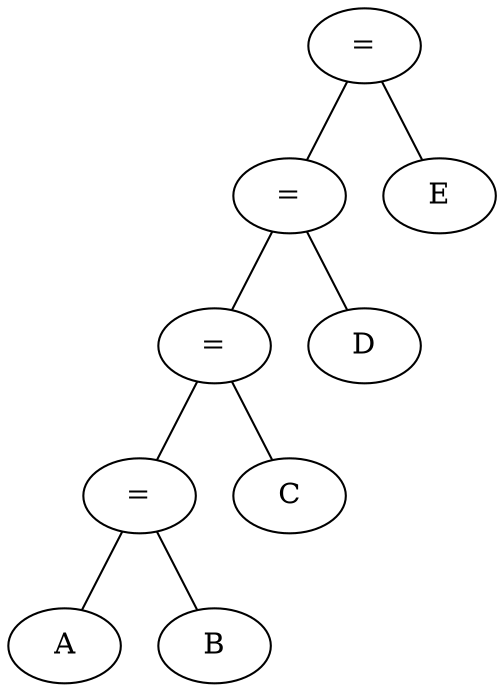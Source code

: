 graph logic {
node1 [label = "="]
node2 [label = "="]
node1 -- node2
node3 [label = "="]
node2 -- node3
node4 [label = "="]
node3 -- node4
node5 [label = "A"]
node4 -- node5
node6 [label = "B"]
node4 -- node6
node7 [label = "C"]
node3 -- node7
node8 [label = "D"]
node2 -- node8
node9 [label = "E"]
node1 -- node9
}